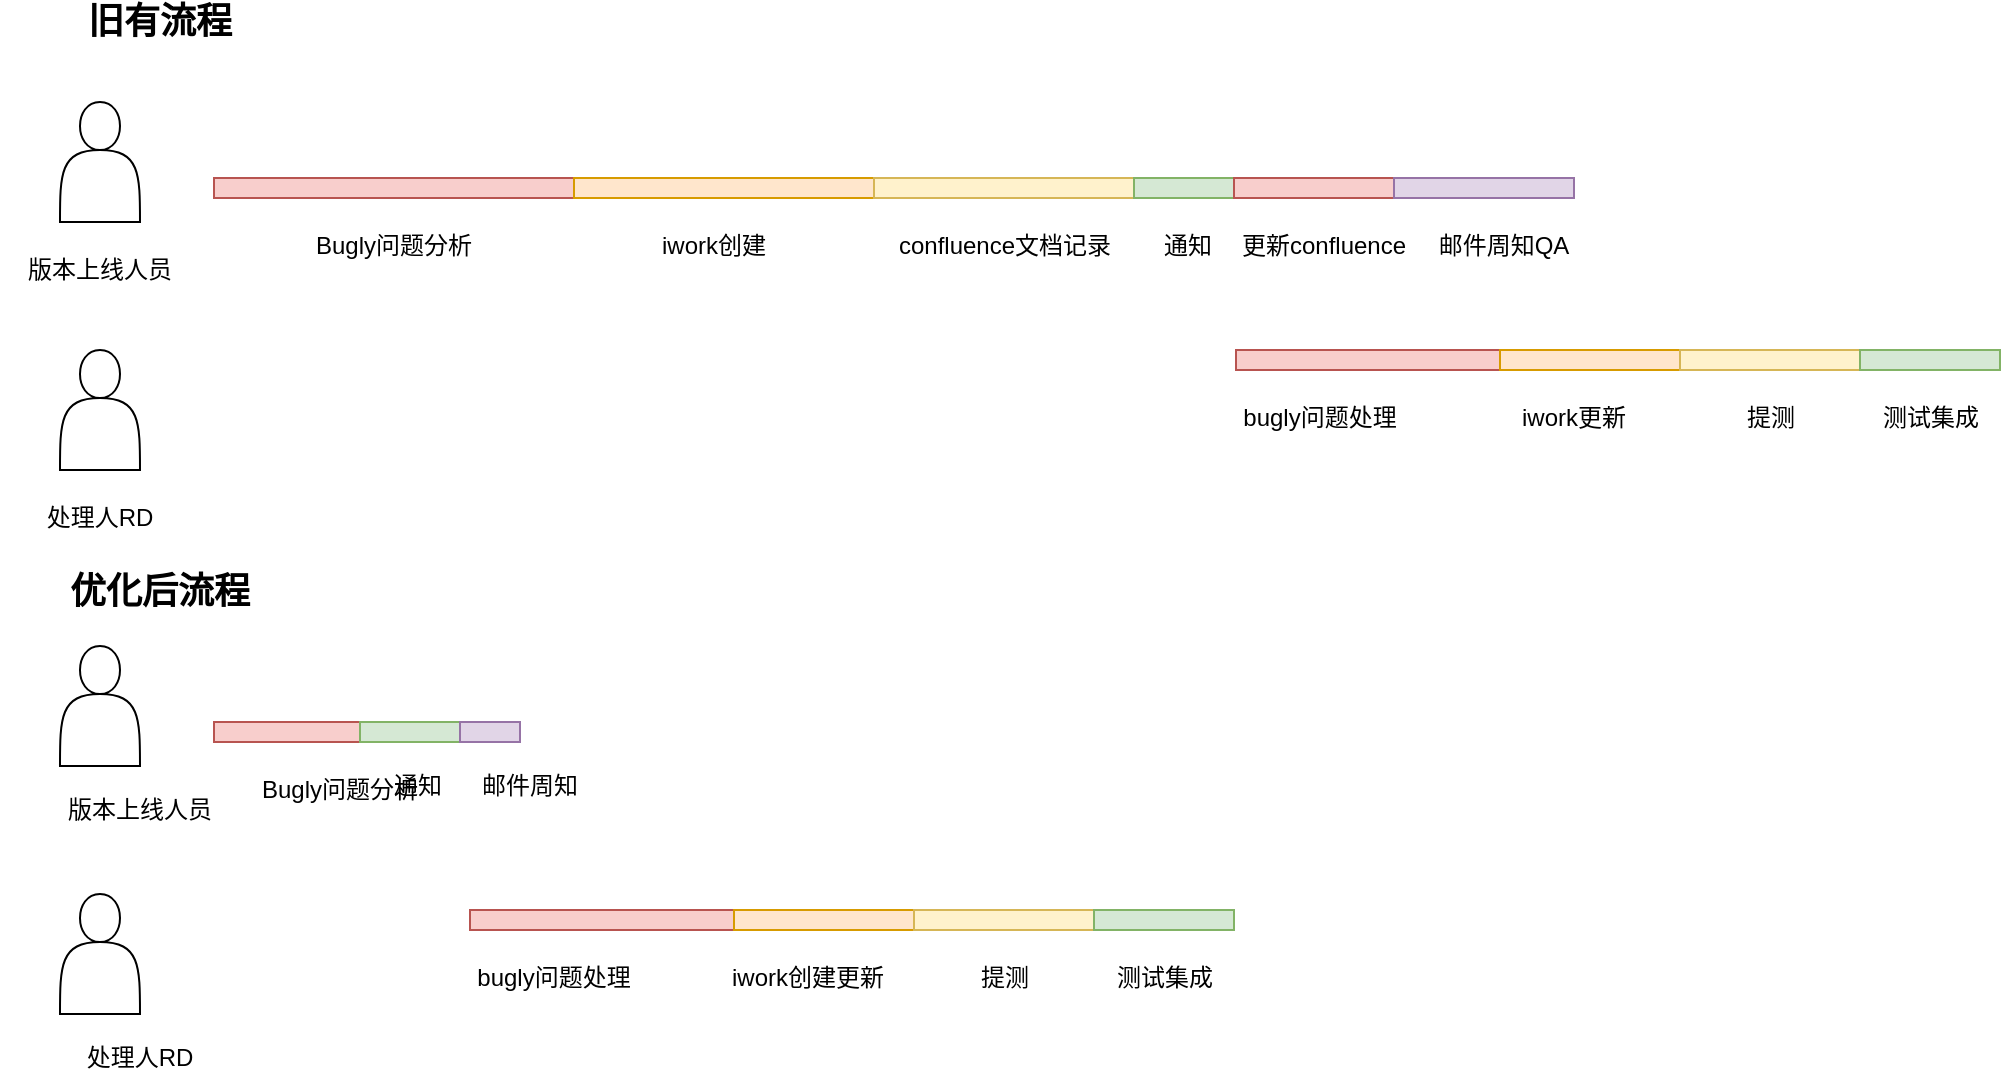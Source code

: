<mxfile pages="2" version="11.2.4" type="github"><diagram id="92TEWMMkKjEdQILnAMm7" name="Page-1"><mxGraphModel dx="786" dy="467" grid="1" gridSize="10" guides="1" tooltips="1" connect="1" arrows="1" fold="1" page="1" pageScale="1" pageWidth="827" pageHeight="1169" math="0" shadow="0"><root><mxCell id="0"/><mxCell id="1" parent="0"/><mxCell id="sxXyLOLNjgmVRSbAzPxy-1" value="" style="rounded=0;whiteSpace=wrap;html=1;fillColor=#f8cecc;strokeColor=#b85450;" vertex="1" parent="1"><mxGeometry x="137" y="498" width="180" height="10" as="geometry"/></mxCell><mxCell id="sxXyLOLNjgmVRSbAzPxy-4" value="Bugly问题分析" style="text;html=1;strokeColor=none;fillColor=none;align=center;verticalAlign=middle;whiteSpace=wrap;rounded=0;" vertex="1" parent="1"><mxGeometry x="177" y="522" width="100" height="20" as="geometry"/></mxCell><mxCell id="sxXyLOLNjgmVRSbAzPxy-5" value="" style="rounded=0;whiteSpace=wrap;html=1;fillColor=#ffe6cc;strokeColor=#d79b00;" vertex="1" parent="1"><mxGeometry x="317" y="498" width="150" height="10" as="geometry"/></mxCell><mxCell id="sxXyLOLNjgmVRSbAzPxy-6" value="iwork创建" style="text;html=1;strokeColor=none;fillColor=none;align=center;verticalAlign=middle;whiteSpace=wrap;rounded=0;" vertex="1" parent="1"><mxGeometry x="337" y="522" width="100" height="20" as="geometry"/></mxCell><mxCell id="sxXyLOLNjgmVRSbAzPxy-7" value="" style="rounded=0;whiteSpace=wrap;html=1;fillColor=#fff2cc;strokeColor=#d6b656;" vertex="1" parent="1"><mxGeometry x="467" y="498" width="130" height="10" as="geometry"/></mxCell><mxCell id="sxXyLOLNjgmVRSbAzPxy-9" value="confluence文档记录" style="text;html=1;strokeColor=none;fillColor=none;align=center;verticalAlign=middle;whiteSpace=wrap;rounded=0;" vertex="1" parent="1"><mxGeometry x="474.5" y="522" width="115" height="20" as="geometry"/></mxCell><mxCell id="sxXyLOLNjgmVRSbAzPxy-12" value="" style="shape=actor;whiteSpace=wrap;html=1;" vertex="1" parent="1"><mxGeometry x="60" y="460" width="40" height="60" as="geometry"/></mxCell><mxCell id="sxXyLOLNjgmVRSbAzPxy-13" value="版本上线人员" style="text;html=1;strokeColor=none;fillColor=none;align=center;verticalAlign=middle;whiteSpace=wrap;rounded=0;" vertex="1" parent="1"><mxGeometry x="30" y="534" width="100" height="20" as="geometry"/></mxCell><mxCell id="sxXyLOLNjgmVRSbAzPxy-14" value="" style="shape=actor;whiteSpace=wrap;html=1;" vertex="1" parent="1"><mxGeometry x="60" y="584" width="40" height="60" as="geometry"/></mxCell><mxCell id="sxXyLOLNjgmVRSbAzPxy-15" value="处理人RD" style="text;html=1;strokeColor=none;fillColor=none;align=center;verticalAlign=middle;whiteSpace=wrap;rounded=0;" vertex="1" parent="1"><mxGeometry x="30" y="658" width="100" height="20" as="geometry"/></mxCell><mxCell id="sxXyLOLNjgmVRSbAzPxy-16" value="" style="rounded=0;whiteSpace=wrap;html=1;fillColor=#d5e8d4;strokeColor=#82b366;" vertex="1" parent="1"><mxGeometry x="597" y="498" width="50" height="10" as="geometry"/></mxCell><mxCell id="sxXyLOLNjgmVRSbAzPxy-17" value="通知" style="text;html=1;strokeColor=none;fillColor=none;align=center;verticalAlign=middle;whiteSpace=wrap;rounded=0;" vertex="1" parent="1"><mxGeometry x="600" y="522" width="48" height="20" as="geometry"/></mxCell><mxCell id="sxXyLOLNjgmVRSbAzPxy-18" value="" style="rounded=0;whiteSpace=wrap;html=1;fillColor=#f8cecc;strokeColor=#b85450;" vertex="1" parent="1"><mxGeometry x="647" y="498" width="80" height="10" as="geometry"/></mxCell><mxCell id="sxXyLOLNjgmVRSbAzPxy-19" value="更新confluence" style="text;html=1;strokeColor=none;fillColor=none;align=center;verticalAlign=middle;whiteSpace=wrap;rounded=0;" vertex="1" parent="1"><mxGeometry x="637" y="522" width="110" height="20" as="geometry"/></mxCell><mxCell id="sxXyLOLNjgmVRSbAzPxy-20" value="" style="rounded=0;whiteSpace=wrap;html=1;fillColor=#e1d5e7;strokeColor=#9673a6;" vertex="1" parent="1"><mxGeometry x="727" y="498" width="90" height="10" as="geometry"/></mxCell><mxCell id="sxXyLOLNjgmVRSbAzPxy-21" value="邮件周知QA" style="text;html=1;strokeColor=none;fillColor=none;align=center;verticalAlign=middle;whiteSpace=wrap;rounded=0;" vertex="1" parent="1"><mxGeometry x="737" y="522" width="90" height="20" as="geometry"/></mxCell><mxCell id="sxXyLOLNjgmVRSbAzPxy-22" value="" style="rounded=0;whiteSpace=wrap;html=1;fillColor=#f8cecc;strokeColor=#b85450;" vertex="1" parent="1"><mxGeometry x="648" y="584" width="132" height="10" as="geometry"/></mxCell><mxCell id="sxXyLOLNjgmVRSbAzPxy-23" value="bugly问题处理" style="text;html=1;strokeColor=none;fillColor=none;align=center;verticalAlign=middle;whiteSpace=wrap;rounded=0;" vertex="1" parent="1"><mxGeometry x="640" y="608" width="100" height="20" as="geometry"/></mxCell><mxCell id="sxXyLOLNjgmVRSbAzPxy-24" value="" style="rounded=0;whiteSpace=wrap;html=1;fillColor=#ffe6cc;strokeColor=#d79b00;" vertex="1" parent="1"><mxGeometry x="780" y="584" width="90" height="10" as="geometry"/></mxCell><mxCell id="sxXyLOLNjgmVRSbAzPxy-25" value="iwork更新" style="text;html=1;strokeColor=none;fillColor=none;align=center;verticalAlign=middle;whiteSpace=wrap;rounded=0;" vertex="1" parent="1"><mxGeometry x="767" y="608" width="100" height="20" as="geometry"/></mxCell><mxCell id="sxXyLOLNjgmVRSbAzPxy-26" value="" style="rounded=0;whiteSpace=wrap;html=1;fillColor=#fff2cc;strokeColor=#d6b656;" vertex="1" parent="1"><mxGeometry x="870" y="584" width="90" height="10" as="geometry"/></mxCell><mxCell id="sxXyLOLNjgmVRSbAzPxy-27" value="提测" style="text;html=1;strokeColor=none;fillColor=none;align=center;verticalAlign=middle;whiteSpace=wrap;rounded=0;" vertex="1" parent="1"><mxGeometry x="857.5" y="608" width="115" height="20" as="geometry"/></mxCell><mxCell id="sxXyLOLNjgmVRSbAzPxy-28" value="" style="rounded=0;whiteSpace=wrap;html=1;fillColor=#d5e8d4;strokeColor=#82b366;" vertex="1" parent="1"><mxGeometry x="960" y="584" width="70" height="10" as="geometry"/></mxCell><mxCell id="sxXyLOLNjgmVRSbAzPxy-29" value="测试集成" style="text;html=1;strokeColor=none;fillColor=none;align=center;verticalAlign=middle;whiteSpace=wrap;rounded=0;" vertex="1" parent="1"><mxGeometry x="960" y="608" width="71" height="20" as="geometry"/></mxCell><mxCell id="sxXyLOLNjgmVRSbAzPxy-39" value="" style="rounded=0;whiteSpace=wrap;html=1;fillColor=#f8cecc;strokeColor=#b85450;" vertex="1" parent="1"><mxGeometry x="137" y="770" width="73" height="10" as="geometry"/></mxCell><mxCell id="sxXyLOLNjgmVRSbAzPxy-40" value="Bugly问题分析" style="text;html=1;strokeColor=none;fillColor=none;align=center;verticalAlign=middle;whiteSpace=wrap;rounded=0;" vertex="1" parent="1"><mxGeometry x="150" y="794" width="100" height="20" as="geometry"/></mxCell><mxCell id="sxXyLOLNjgmVRSbAzPxy-45" value="" style="shape=actor;whiteSpace=wrap;html=1;" vertex="1" parent="1"><mxGeometry x="60" y="732" width="40" height="60" as="geometry"/></mxCell><mxCell id="sxXyLOLNjgmVRSbAzPxy-46" value="版本上线人员" style="text;html=1;strokeColor=none;fillColor=none;align=center;verticalAlign=middle;whiteSpace=wrap;rounded=0;" vertex="1" parent="1"><mxGeometry x="50" y="804" width="100" height="20" as="geometry"/></mxCell><mxCell id="sxXyLOLNjgmVRSbAzPxy-47" value="" style="shape=actor;whiteSpace=wrap;html=1;" vertex="1" parent="1"><mxGeometry x="60" y="856" width="40" height="60" as="geometry"/></mxCell><mxCell id="sxXyLOLNjgmVRSbAzPxy-48" value="处理人RD" style="text;html=1;strokeColor=none;fillColor=none;align=center;verticalAlign=middle;whiteSpace=wrap;rounded=0;" vertex="1" parent="1"><mxGeometry x="50" y="928" width="100" height="20" as="geometry"/></mxCell><mxCell id="sxXyLOLNjgmVRSbAzPxy-49" value="" style="rounded=0;whiteSpace=wrap;html=1;fillColor=#d5e8d4;strokeColor=#82b366;" vertex="1" parent="1"><mxGeometry x="210" y="770" width="50" height="10" as="geometry"/></mxCell><mxCell id="sxXyLOLNjgmVRSbAzPxy-53" value="" style="rounded=0;whiteSpace=wrap;html=1;fillColor=#e1d5e7;strokeColor=#9673a6;" vertex="1" parent="1"><mxGeometry x="260" y="770" width="30" height="10" as="geometry"/></mxCell><mxCell id="sxXyLOLNjgmVRSbAzPxy-55" value="" style="rounded=0;whiteSpace=wrap;html=1;fillColor=#f8cecc;strokeColor=#b85450;" vertex="1" parent="1"><mxGeometry x="265" y="864" width="132" height="10" as="geometry"/></mxCell><mxCell id="sxXyLOLNjgmVRSbAzPxy-56" value="bugly问题处理" style="text;html=1;strokeColor=none;fillColor=none;align=center;verticalAlign=middle;whiteSpace=wrap;rounded=0;" vertex="1" parent="1"><mxGeometry x="257" y="888" width="100" height="20" as="geometry"/></mxCell><mxCell id="sxXyLOLNjgmVRSbAzPxy-57" value="" style="rounded=0;whiteSpace=wrap;html=1;fillColor=#ffe6cc;strokeColor=#d79b00;" vertex="1" parent="1"><mxGeometry x="397" y="864" width="90" height="10" as="geometry"/></mxCell><mxCell id="sxXyLOLNjgmVRSbAzPxy-58" value="iwork创建更新" style="text;html=1;strokeColor=none;fillColor=none;align=center;verticalAlign=middle;whiteSpace=wrap;rounded=0;" vertex="1" parent="1"><mxGeometry x="384" y="888" width="100" height="20" as="geometry"/></mxCell><mxCell id="sxXyLOLNjgmVRSbAzPxy-59" value="" style="rounded=0;whiteSpace=wrap;html=1;fillColor=#fff2cc;strokeColor=#d6b656;" vertex="1" parent="1"><mxGeometry x="487" y="864" width="90" height="10" as="geometry"/></mxCell><mxCell id="sxXyLOLNjgmVRSbAzPxy-60" value="提测" style="text;html=1;strokeColor=none;fillColor=none;align=center;verticalAlign=middle;whiteSpace=wrap;rounded=0;" vertex="1" parent="1"><mxGeometry x="474.5" y="888" width="115" height="20" as="geometry"/></mxCell><mxCell id="sxXyLOLNjgmVRSbAzPxy-61" value="" style="rounded=0;whiteSpace=wrap;html=1;fillColor=#d5e8d4;strokeColor=#82b366;" vertex="1" parent="1"><mxGeometry x="577" y="864" width="70" height="10" as="geometry"/></mxCell><mxCell id="sxXyLOLNjgmVRSbAzPxy-62" value="测试集成" style="text;html=1;strokeColor=none;fillColor=none;align=center;verticalAlign=middle;whiteSpace=wrap;rounded=0;" vertex="1" parent="1"><mxGeometry x="577" y="888" width="71" height="20" as="geometry"/></mxCell><mxCell id="sxXyLOLNjgmVRSbAzPxy-64" value="通知" style="text;html=1;strokeColor=none;fillColor=none;align=center;verticalAlign=middle;whiteSpace=wrap;rounded=0;" vertex="1" parent="1"><mxGeometry x="215" y="792" width="48" height="20" as="geometry"/></mxCell><mxCell id="sxXyLOLNjgmVRSbAzPxy-65" value="邮件周知" style="text;html=1;strokeColor=none;fillColor=none;align=center;verticalAlign=middle;whiteSpace=wrap;rounded=0;" vertex="1" parent="1"><mxGeometry x="250" y="792" width="90" height="20" as="geometry"/></mxCell><mxCell id="sxXyLOLNjgmVRSbAzPxy-66" value="&lt;font style=&quot;font-size: 18px&quot;&gt;&lt;b&gt;旧有流程&lt;/b&gt;&lt;/font&gt;" style="text;html=1;strokeColor=none;fillColor=none;align=center;verticalAlign=middle;whiteSpace=wrap;rounded=0;" vertex="1" parent="1"><mxGeometry x="60" y="410" width="100" height="20" as="geometry"/></mxCell><mxCell id="sxXyLOLNjgmVRSbAzPxy-67" value="&lt;span style=&quot;font-size: 18px&quot;&gt;&lt;b&gt;优化后流程&lt;/b&gt;&lt;/span&gt;" style="text;html=1;strokeColor=none;fillColor=none;align=center;verticalAlign=middle;whiteSpace=wrap;rounded=0;" vertex="1" parent="1"><mxGeometry x="60" y="695" width="100" height="20" as="geometry"/></mxCell></root></mxGraphModel></diagram><diagram id="q_yB1c4yNSXyZhVXZFL-" name="Page-2"><mxGraphModel dx="786" dy="467" grid="1" gridSize="10" guides="1" tooltips="1" connect="1" arrows="1" fold="1" page="1" pageScale="1" pageWidth="827" pageHeight="1169" math="0" shadow="0"><root><mxCell id="qwAZriwHRadSOqUstKRb-0"/><mxCell id="qwAZriwHRadSOqUstKRb-1" parent="qwAZriwHRadSOqUstKRb-0"/></root></mxGraphModel></diagram></mxfile>